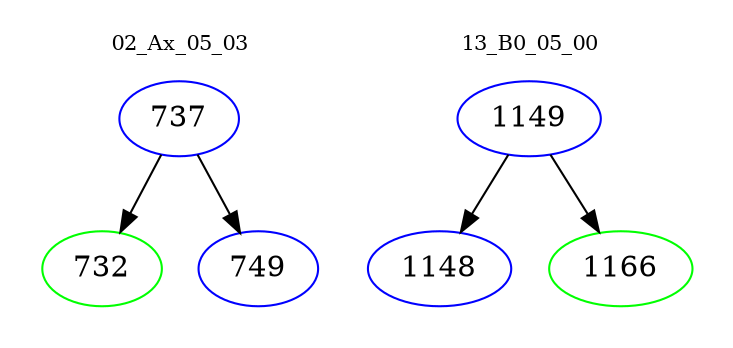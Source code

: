 digraph{
subgraph cluster_0 {
color = white
label = "02_Ax_05_03";
fontsize=10;
T0_737 [label="737", color="blue"]
T0_737 -> T0_732 [color="black"]
T0_732 [label="732", color="green"]
T0_737 -> T0_749 [color="black"]
T0_749 [label="749", color="blue"]
}
subgraph cluster_1 {
color = white
label = "13_B0_05_00";
fontsize=10;
T1_1149 [label="1149", color="blue"]
T1_1149 -> T1_1148 [color="black"]
T1_1148 [label="1148", color="blue"]
T1_1149 -> T1_1166 [color="black"]
T1_1166 [label="1166", color="green"]
}
}
